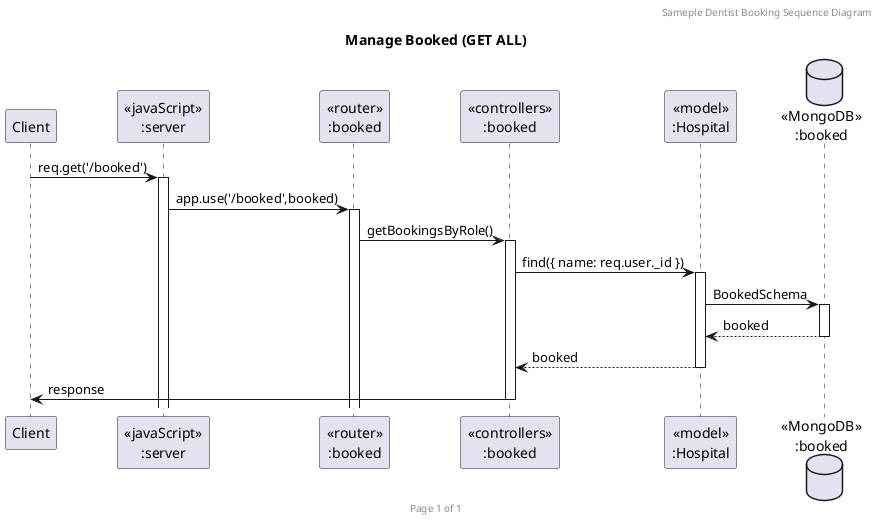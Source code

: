 @startuml Manage Booked (GET ALL)

header Sameple Dentist Booking Sequence Diagram
footer Page %page% of %lastpage%
title "Manage Booked (GET ALL)"

participant "Client" as client
participant "<<javaScript>>\n:server" as server
participant "<<router>>\n:booked" as routerBooked
participant "<<controllers>>\n:booked" as controllersBooked
participant "<<model>>\n:Hospital" as modelBooked
database "<<MongoDB>>\n:booked" as BookedDatabase

client->server ++:req.get('/booked')
server->routerBooked ++:app.use('/booked',booked)
routerBooked -> controllersBooked ++:getBookingsByRole()
controllersBooked->modelBooked ++:find({ name: req.user._id })
modelBooked ->BookedDatabase ++: BookedSchema
BookedDatabase --> modelBooked --: booked
controllersBooked <-- modelBooked --:booked
controllersBooked->client --:response

@enduml